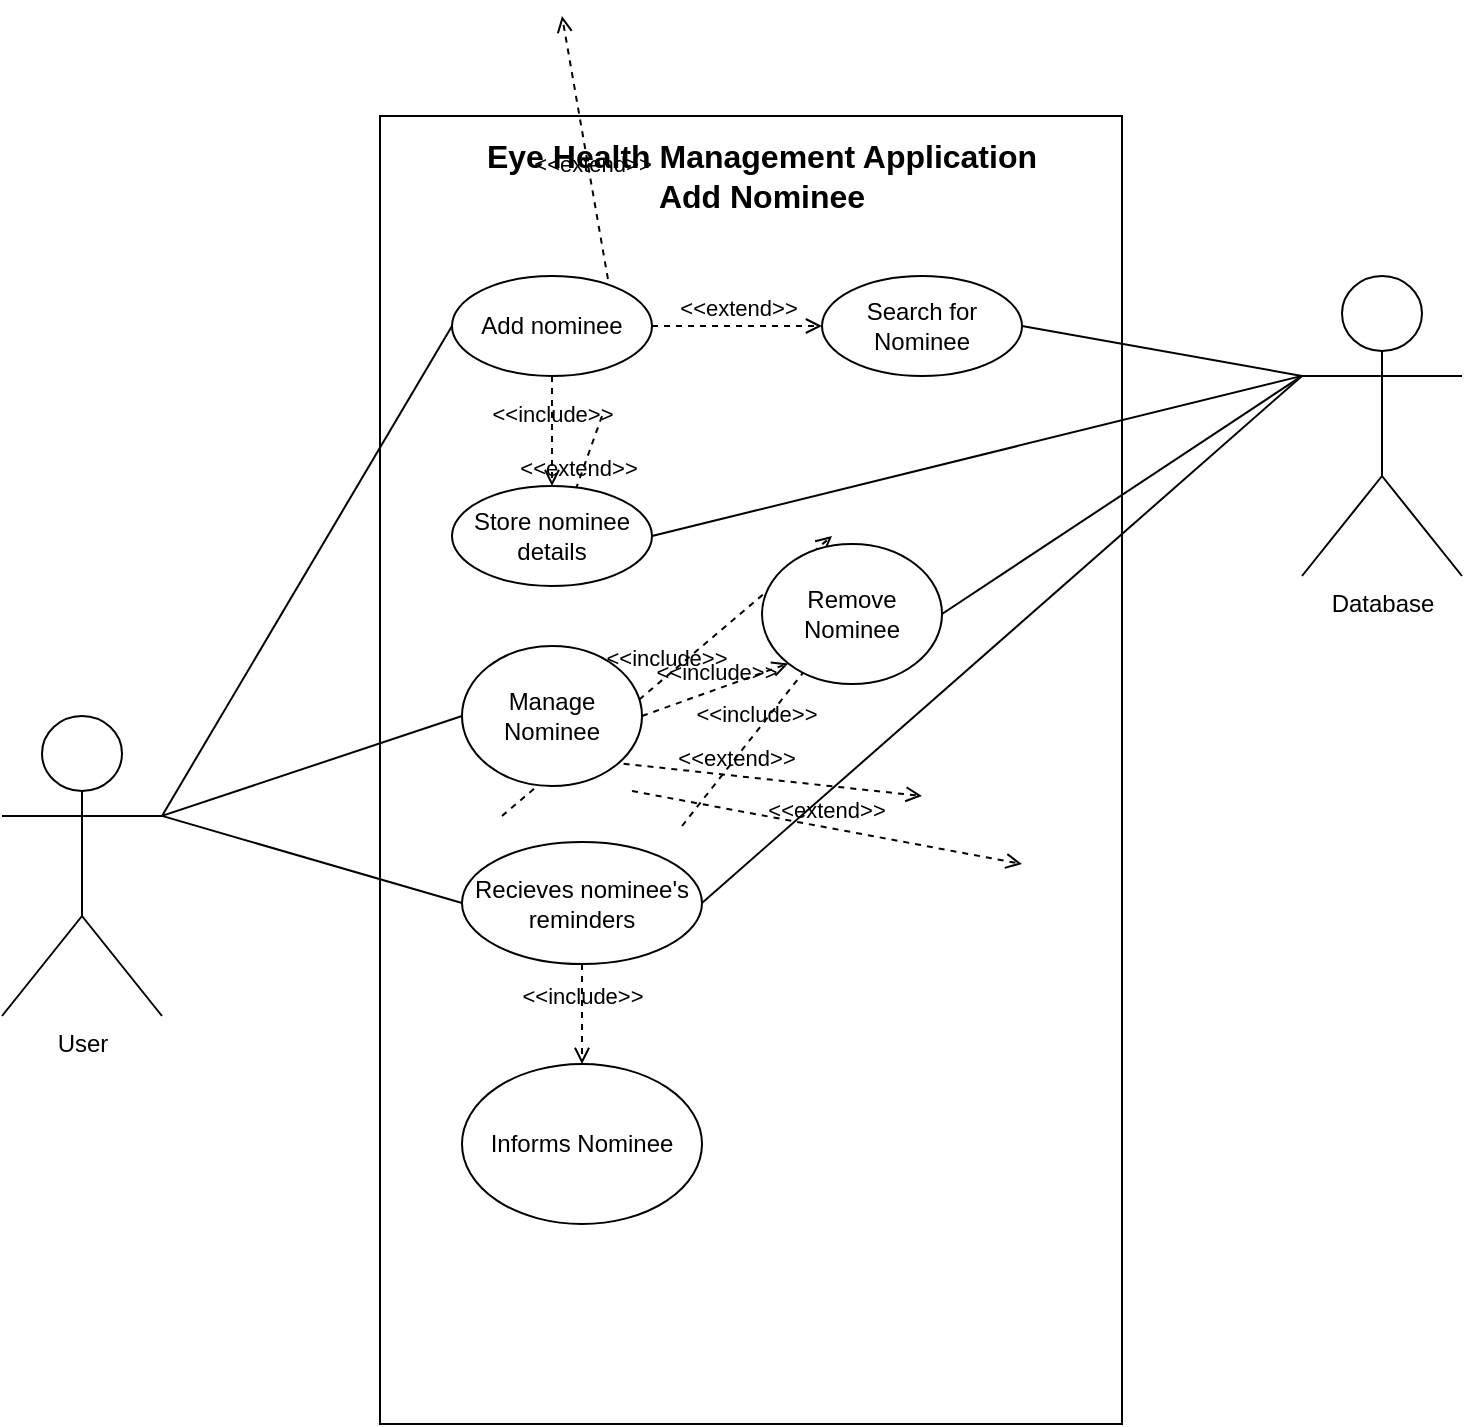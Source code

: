 <mxfile version="22.1.2" type="device">
  <diagram name="Page-1" id="cdRQ526Jkao1qlJUCw19">
    <mxGraphModel dx="1364" dy="843" grid="1" gridSize="10" guides="1" tooltips="1" connect="1" arrows="1" fold="1" page="1" pageScale="1" pageWidth="827" pageHeight="1169" math="0" shadow="0">
      <root>
        <mxCell id="0" />
        <mxCell id="1" parent="0" />
        <mxCell id="4VQpeNJrzAtvyB_kZWIC-1" value="User" style="shape=umlActor;verticalLabelPosition=bottom;verticalAlign=top;html=1;outlineConnect=0;" parent="1" vertex="1">
          <mxGeometry x="50" y="426" width="80" height="150" as="geometry" />
        </mxCell>
        <mxCell id="4VQpeNJrzAtvyB_kZWIC-5" value="" style="rounded=0;whiteSpace=wrap;html=1;" parent="1" vertex="1">
          <mxGeometry x="239" y="126" width="371" height="654" as="geometry" />
        </mxCell>
        <mxCell id="4VQpeNJrzAtvyB_kZWIC-6" value="&lt;font style=&quot;font-size: 16px;&quot;&gt;&lt;b&gt;Eye Health Management Application Add Nominee&lt;br&gt;&lt;/b&gt;&lt;/font&gt;" style="text;html=1;strokeColor=none;fillColor=none;align=center;verticalAlign=middle;whiteSpace=wrap;rounded=0;" parent="1" vertex="1">
          <mxGeometry x="290" y="136" width="280" height="40" as="geometry" />
        </mxCell>
        <mxCell id="BrQOBhn-TSS67xyMG39H-4" value="&amp;lt;&amp;lt;include&amp;gt;&amp;gt;" style="html=1;verticalAlign=bottom;labelBackgroundColor=none;endArrow=open;endFill=0;dashed=1;rounded=0;entryX=0.5;entryY=1;entryDx=0;entryDy=0;" parent="1" source="BrQOBhn-TSS67xyMG39H-2" edge="1">
          <mxGeometry width="160" relative="1" as="geometry">
            <mxPoint x="390" y="481" as="sourcePoint" />
            <mxPoint x="465" y="386" as="targetPoint" />
          </mxGeometry>
        </mxCell>
        <mxCell id="BrQOBhn-TSS67xyMG39H-5" value="&amp;lt;&amp;lt;include&amp;gt;&amp;gt;" style="html=1;verticalAlign=bottom;labelBackgroundColor=none;endArrow=open;endFill=0;dashed=1;rounded=0;exitX=0.5;exitY=1;exitDx=0;exitDy=0;entryX=0.5;entryY=0;entryDx=0;entryDy=0;" parent="1" source="BrQOBhn-TSS67xyMG39H-1" edge="1">
          <mxGeometry width="160" relative="1" as="geometry">
            <mxPoint x="300" y="476" as="sourcePoint" />
            <mxPoint x="465" y="336" as="targetPoint" />
          </mxGeometry>
        </mxCell>
        <mxCell id="BrQOBhn-TSS67xyMG39H-9" value="&amp;lt;&amp;lt;extend&amp;gt;&amp;gt;" style="html=1;verticalAlign=bottom;labelBackgroundColor=none;endArrow=open;endFill=0;dashed=1;rounded=0;entryX=0;entryY=0.5;entryDx=0;entryDy=0;" parent="1" target="BrQOBhn-TSS67xyMG39H-8" edge="1">
          <mxGeometry width="160" relative="1" as="geometry">
            <mxPoint x="359.167" y="242.984" as="sourcePoint" />
            <mxPoint x="330" y="76" as="targetPoint" />
          </mxGeometry>
        </mxCell>
        <mxCell id="BrQOBhn-TSS67xyMG39H-11" value="&amp;lt;&amp;lt;extend&amp;gt;&amp;gt;" style="html=1;verticalAlign=bottom;labelBackgroundColor=none;endArrow=open;endFill=0;dashed=1;rounded=0;exitX=0.5;exitY=0;exitDx=0;exitDy=0;entryX=0.5;entryY=1;entryDx=0;entryDy=0;" parent="1" target="BrQOBhn-TSS67xyMG39H-10" edge="1">
          <mxGeometry width="160" relative="1" as="geometry">
            <mxPoint x="325" y="446" as="sourcePoint" />
            <mxPoint x="510" y="466" as="targetPoint" />
          </mxGeometry>
        </mxCell>
        <mxCell id="BrQOBhn-TSS67xyMG39H-12" value="&amp;lt;&amp;lt;extend&amp;gt;&amp;gt;" style="html=1;verticalAlign=bottom;labelBackgroundColor=none;endArrow=open;endFill=0;dashed=1;rounded=0;exitX=0.5;exitY=1;exitDx=0;exitDy=0;" parent="1" source="BrQOBhn-TSS67xyMG39H-1" edge="1">
          <mxGeometry width="160" relative="1" as="geometry">
            <mxPoint x="350" y="276" as="sourcePoint" />
            <mxPoint x="325" y="346" as="targetPoint" />
          </mxGeometry>
        </mxCell>
        <mxCell id="BrQOBhn-TSS67xyMG39H-13" value="Add nominee" style="ellipse;whiteSpace=wrap;html=1;" parent="1" vertex="1">
          <mxGeometry x="275" y="206" width="100" height="50" as="geometry" />
        </mxCell>
        <mxCell id="BrQOBhn-TSS67xyMG39H-14" value="Store nominee details" style="ellipse;whiteSpace=wrap;html=1;" parent="1" vertex="1">
          <mxGeometry x="275" y="311" width="100" height="50" as="geometry" />
        </mxCell>
        <mxCell id="BrQOBhn-TSS67xyMG39H-16" value="Manage Nominee" style="ellipse;whiteSpace=wrap;html=1;" parent="1" vertex="1">
          <mxGeometry x="280" y="391" width="90" height="70" as="geometry" />
        </mxCell>
        <mxCell id="BrQOBhn-TSS67xyMG39H-21" value="&amp;lt;&amp;lt;include&amp;gt;&amp;gt;" style="html=1;verticalAlign=bottom;labelBackgroundColor=none;endArrow=open;endFill=0;dashed=1;rounded=0;exitX=0.5;exitY=1;exitDx=0;exitDy=0;" parent="1" source="BrQOBhn-TSS67xyMG39H-13" target="BrQOBhn-TSS67xyMG39H-14" edge="1">
          <mxGeometry width="160" relative="1" as="geometry">
            <mxPoint x="305" y="221" as="sourcePoint" />
            <mxPoint x="465" y="221" as="targetPoint" />
          </mxGeometry>
        </mxCell>
        <mxCell id="BrQOBhn-TSS67xyMG39H-26" value="" style="endArrow=none;html=1;rounded=0;exitX=1;exitY=0.333;exitDx=0;exitDy=0;exitPerimeter=0;entryX=0;entryY=0.5;entryDx=0;entryDy=0;" parent="1" source="4VQpeNJrzAtvyB_kZWIC-1" target="BrQOBhn-TSS67xyMG39H-13" edge="1">
          <mxGeometry width="50" height="50" relative="1" as="geometry">
            <mxPoint x="200" y="606" as="sourcePoint" />
            <mxPoint x="250" y="556" as="targetPoint" />
          </mxGeometry>
        </mxCell>
        <mxCell id="BrQOBhn-TSS67xyMG39H-27" value="Database" style="shape=umlActor;verticalLabelPosition=bottom;verticalAlign=top;html=1;outlineConnect=0;" parent="1" vertex="1">
          <mxGeometry x="700" y="206" width="80" height="150" as="geometry" />
        </mxCell>
        <mxCell id="BrQOBhn-TSS67xyMG39H-37" value="" style="endArrow=none;html=1;rounded=0;entryX=1;entryY=0.333;entryDx=0;entryDy=0;entryPerimeter=0;exitX=0;exitY=0.5;exitDx=0;exitDy=0;" parent="1" source="BrQOBhn-TSS67xyMG39H-16" target="4VQpeNJrzAtvyB_kZWIC-1" edge="1">
          <mxGeometry width="50" height="50" relative="1" as="geometry">
            <mxPoint x="140" y="696" as="sourcePoint" />
            <mxPoint x="190" y="646" as="targetPoint" />
          </mxGeometry>
        </mxCell>
        <mxCell id="BrQOBhn-TSS67xyMG39H-43" value="&amp;lt;&amp;lt;extend&amp;gt;&amp;gt;" style="html=1;verticalAlign=bottom;labelBackgroundColor=none;endArrow=open;endFill=0;dashed=1;rounded=0;exitX=1;exitY=0.5;exitDx=0;exitDy=0;entryX=0;entryY=0.5;entryDx=0;entryDy=0;" parent="1" target="BrQOBhn-TSS67xyMG39H-41" edge="1">
          <mxGeometry width="160" relative="1" as="geometry">
            <mxPoint x="365" y="463.5" as="sourcePoint" />
            <mxPoint x="560" y="500" as="targetPoint" />
          </mxGeometry>
        </mxCell>
        <mxCell id="x4pgxknqC9VuGibqUOyM-1" value="Search for Nominee" style="ellipse;whiteSpace=wrap;html=1;" vertex="1" parent="1">
          <mxGeometry x="460" y="206" width="100" height="50" as="geometry" />
        </mxCell>
        <mxCell id="x4pgxknqC9VuGibqUOyM-2" value="&amp;lt;&amp;lt;extend&amp;gt;&amp;gt;" style="html=1;verticalAlign=bottom;labelBackgroundColor=none;endArrow=open;endFill=0;dashed=1;rounded=0;exitX=1;exitY=0.5;exitDx=0;exitDy=0;entryX=0;entryY=0.5;entryDx=0;entryDy=0;" edge="1" parent="1" source="BrQOBhn-TSS67xyMG39H-13" target="x4pgxknqC9VuGibqUOyM-1">
          <mxGeometry width="160" relative="1" as="geometry">
            <mxPoint x="410" y="230" as="sourcePoint" />
            <mxPoint x="570" y="230" as="targetPoint" />
          </mxGeometry>
        </mxCell>
        <mxCell id="x4pgxknqC9VuGibqUOyM-5" value="" style="endArrow=none;html=1;rounded=0;entryX=0;entryY=0.333;entryDx=0;entryDy=0;entryPerimeter=0;exitX=1;exitY=0.5;exitDx=0;exitDy=0;" edge="1" parent="1" source="BrQOBhn-TSS67xyMG39H-14" target="BrQOBhn-TSS67xyMG39H-27">
          <mxGeometry width="50" height="50" relative="1" as="geometry">
            <mxPoint x="550" y="380" as="sourcePoint" />
            <mxPoint x="600" y="330" as="targetPoint" />
          </mxGeometry>
        </mxCell>
        <mxCell id="x4pgxknqC9VuGibqUOyM-6" value="" style="endArrow=none;html=1;rounded=0;exitX=1;exitY=0.5;exitDx=0;exitDy=0;entryX=0;entryY=0.333;entryDx=0;entryDy=0;entryPerimeter=0;" edge="1" parent="1" source="x4pgxknqC9VuGibqUOyM-1" target="BrQOBhn-TSS67xyMG39H-27">
          <mxGeometry width="50" height="50" relative="1" as="geometry">
            <mxPoint x="660" y="310" as="sourcePoint" />
            <mxPoint x="700" y="260" as="targetPoint" />
          </mxGeometry>
        </mxCell>
        <mxCell id="x4pgxknqC9VuGibqUOyM-8" value="Remove Nominee" style="ellipse;whiteSpace=wrap;html=1;" vertex="1" parent="1">
          <mxGeometry x="430" y="340" width="90" height="70" as="geometry" />
        </mxCell>
        <mxCell id="x4pgxknqC9VuGibqUOyM-9" value="&amp;lt;&amp;lt;include&amp;gt;&amp;gt;" style="html=1;verticalAlign=bottom;labelBackgroundColor=none;endArrow=open;endFill=0;dashed=1;rounded=0;exitX=1;exitY=0.5;exitDx=0;exitDy=0;entryX=0;entryY=1;entryDx=0;entryDy=0;" edge="1" parent="1" source="BrQOBhn-TSS67xyMG39H-16" target="x4pgxknqC9VuGibqUOyM-8">
          <mxGeometry width="160" relative="1" as="geometry">
            <mxPoint x="390" y="510" as="sourcePoint" />
            <mxPoint x="550" y="510" as="targetPoint" />
          </mxGeometry>
        </mxCell>
        <mxCell id="x4pgxknqC9VuGibqUOyM-12" value="" style="endArrow=none;html=1;rounded=0;entryX=0;entryY=0.333;entryDx=0;entryDy=0;entryPerimeter=0;exitX=1;exitY=0.5;exitDx=0;exitDy=0;" edge="1" parent="1" source="x4pgxknqC9VuGibqUOyM-8" target="BrQOBhn-TSS67xyMG39H-27">
          <mxGeometry width="50" height="50" relative="1" as="geometry">
            <mxPoint x="320" y="580" as="sourcePoint" />
            <mxPoint x="690" y="260" as="targetPoint" />
          </mxGeometry>
        </mxCell>
        <mxCell id="x4pgxknqC9VuGibqUOyM-14" value="Recieves nominee&#39;s reminders" style="ellipse;whiteSpace=wrap;html=1;" vertex="1" parent="1">
          <mxGeometry x="280" y="489" width="120" height="61" as="geometry" />
        </mxCell>
        <mxCell id="x4pgxknqC9VuGibqUOyM-16" value="" style="endArrow=none;html=1;rounded=0;exitX=1;exitY=0.333;exitDx=0;exitDy=0;exitPerimeter=0;entryX=0;entryY=0.5;entryDx=0;entryDy=0;" edge="1" parent="1" source="4VQpeNJrzAtvyB_kZWIC-1" target="x4pgxknqC9VuGibqUOyM-14">
          <mxGeometry width="50" height="50" relative="1" as="geometry">
            <mxPoint x="190" y="630" as="sourcePoint" />
            <mxPoint x="240" y="580" as="targetPoint" />
          </mxGeometry>
        </mxCell>
        <mxCell id="x4pgxknqC9VuGibqUOyM-17" value="" style="endArrow=none;html=1;rounded=0;entryX=0;entryY=0.333;entryDx=0;entryDy=0;entryPerimeter=0;exitX=1;exitY=0.5;exitDx=0;exitDy=0;" edge="1" parent="1" source="x4pgxknqC9VuGibqUOyM-14" target="BrQOBhn-TSS67xyMG39H-27">
          <mxGeometry width="50" height="50" relative="1" as="geometry">
            <mxPoint x="470" y="590" as="sourcePoint" />
            <mxPoint x="520" y="540" as="targetPoint" />
          </mxGeometry>
        </mxCell>
        <mxCell id="x4pgxknqC9VuGibqUOyM-18" value="Informs Nominee" style="ellipse;whiteSpace=wrap;html=1;" vertex="1" parent="1">
          <mxGeometry x="280" y="600" width="120" height="80" as="geometry" />
        </mxCell>
        <mxCell id="x4pgxknqC9VuGibqUOyM-19" value="&amp;lt;&amp;lt;include&amp;gt;&amp;gt;" style="html=1;verticalAlign=bottom;labelBackgroundColor=none;endArrow=open;endFill=0;dashed=1;rounded=0;exitX=0.5;exitY=1;exitDx=0;exitDy=0;entryX=0.5;entryY=0;entryDx=0;entryDy=0;" edge="1" parent="1" source="x4pgxknqC9VuGibqUOyM-14" target="x4pgxknqC9VuGibqUOyM-18">
          <mxGeometry width="160" relative="1" as="geometry">
            <mxPoint x="210" y="600" as="sourcePoint" />
            <mxPoint x="370" y="600" as="targetPoint" />
          </mxGeometry>
        </mxCell>
      </root>
    </mxGraphModel>
  </diagram>
</mxfile>
